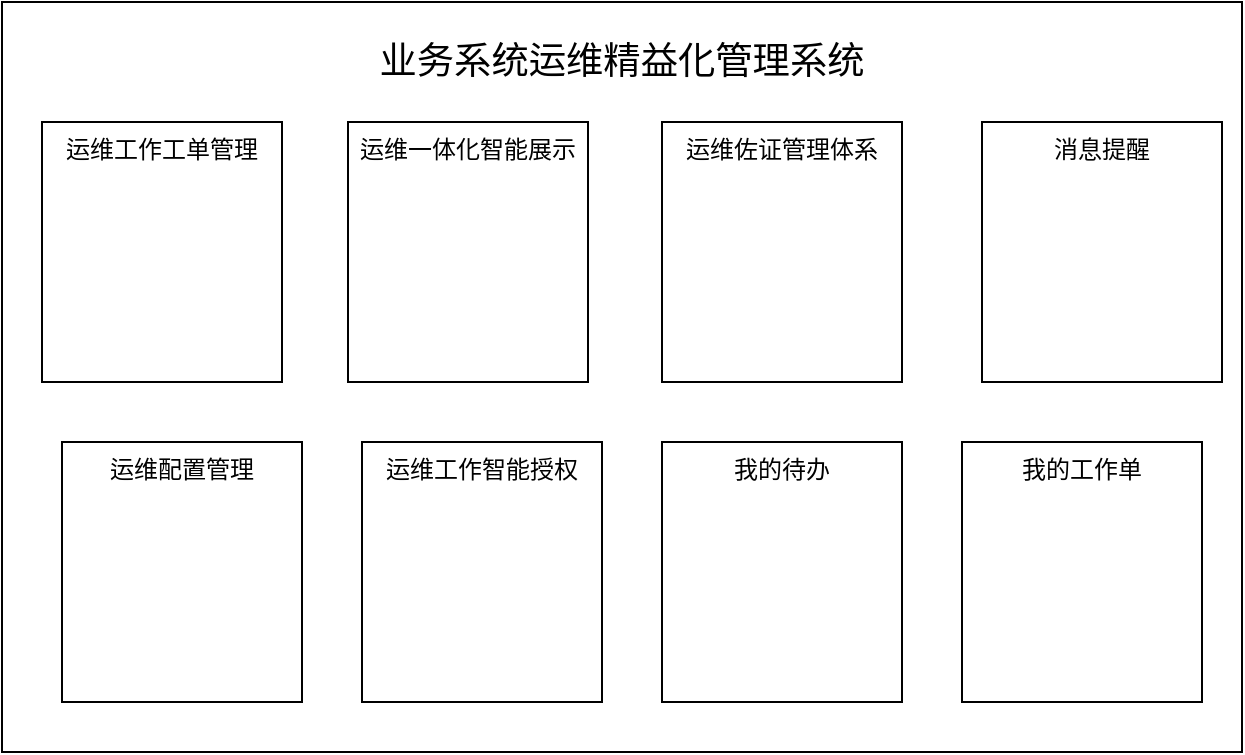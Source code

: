 <mxfile version="26.1.0">
  <diagram name="第 1 页" id="JpXi6xTGREB8CNgL34TI">
    <mxGraphModel dx="1185" dy="627" grid="1" gridSize="10" guides="1" tooltips="1" connect="1" arrows="1" fold="1" page="1" pageScale="1" pageWidth="827" pageHeight="1169" math="0" shadow="0">
      <root>
        <mxCell id="0" />
        <mxCell id="1" parent="0" />
        <mxCell id="MB2Knx53dKuNu1OESKoF-1" value="&lt;p class=&quot;MsoNormal&quot;&gt;&lt;span style=&quot;mso-spacerun:&#39;yes&#39;;font-family:仿宋_GB2312;font-size:14.0pt;&lt;br/&gt;mso-font-kerning:1.0pt;&quot;&gt;业务系统运维精益化管理系统&lt;/span&gt;&lt;/p&gt;" style="rounded=0;whiteSpace=wrap;html=1;verticalAlign=top;" vertex="1" parent="1">
          <mxGeometry x="120" y="280" width="620" height="375" as="geometry" />
        </mxCell>
        <mxCell id="MB2Knx53dKuNu1OESKoF-2" value="运维工作工单管理" style="rounded=0;whiteSpace=wrap;html=1;verticalAlign=top;" vertex="1" parent="1">
          <mxGeometry x="140" y="340" width="120" height="130" as="geometry" />
        </mxCell>
        <mxCell id="MB2Knx53dKuNu1OESKoF-3" value="运维一体化智能展示" style="rounded=0;whiteSpace=wrap;html=1;verticalAlign=top;" vertex="1" parent="1">
          <mxGeometry x="293" y="340" width="120" height="130" as="geometry" />
        </mxCell>
        <mxCell id="MB2Knx53dKuNu1OESKoF-4" value="运维佐证管理体系" style="rounded=0;whiteSpace=wrap;html=1;verticalAlign=top;" vertex="1" parent="1">
          <mxGeometry x="450" y="340" width="120" height="130" as="geometry" />
        </mxCell>
        <mxCell id="MB2Knx53dKuNu1OESKoF-5" value="运维配置管理" style="rounded=0;whiteSpace=wrap;html=1;verticalAlign=top;" vertex="1" parent="1">
          <mxGeometry x="150" y="500" width="120" height="130" as="geometry" />
        </mxCell>
        <mxCell id="MB2Knx53dKuNu1OESKoF-6" value="运维工作智能授权" style="rounded=0;whiteSpace=wrap;html=1;verticalAlign=top;" vertex="1" parent="1">
          <mxGeometry x="300" y="500" width="120" height="130" as="geometry" />
        </mxCell>
        <mxCell id="MB2Knx53dKuNu1OESKoF-7" value="我的待办" style="rounded=0;whiteSpace=wrap;html=1;verticalAlign=top;" vertex="1" parent="1">
          <mxGeometry x="450" y="500" width="120" height="130" as="geometry" />
        </mxCell>
        <mxCell id="MB2Knx53dKuNu1OESKoF-8" value="我的工作单" style="rounded=0;whiteSpace=wrap;html=1;verticalAlign=top;" vertex="1" parent="1">
          <mxGeometry x="600" y="500" width="120" height="130" as="geometry" />
        </mxCell>
        <mxCell id="MB2Knx53dKuNu1OESKoF-9" value="消息提醒" style="rounded=0;whiteSpace=wrap;html=1;verticalAlign=top;" vertex="1" parent="1">
          <mxGeometry x="610" y="340" width="120" height="130" as="geometry" />
        </mxCell>
      </root>
    </mxGraphModel>
  </diagram>
</mxfile>
